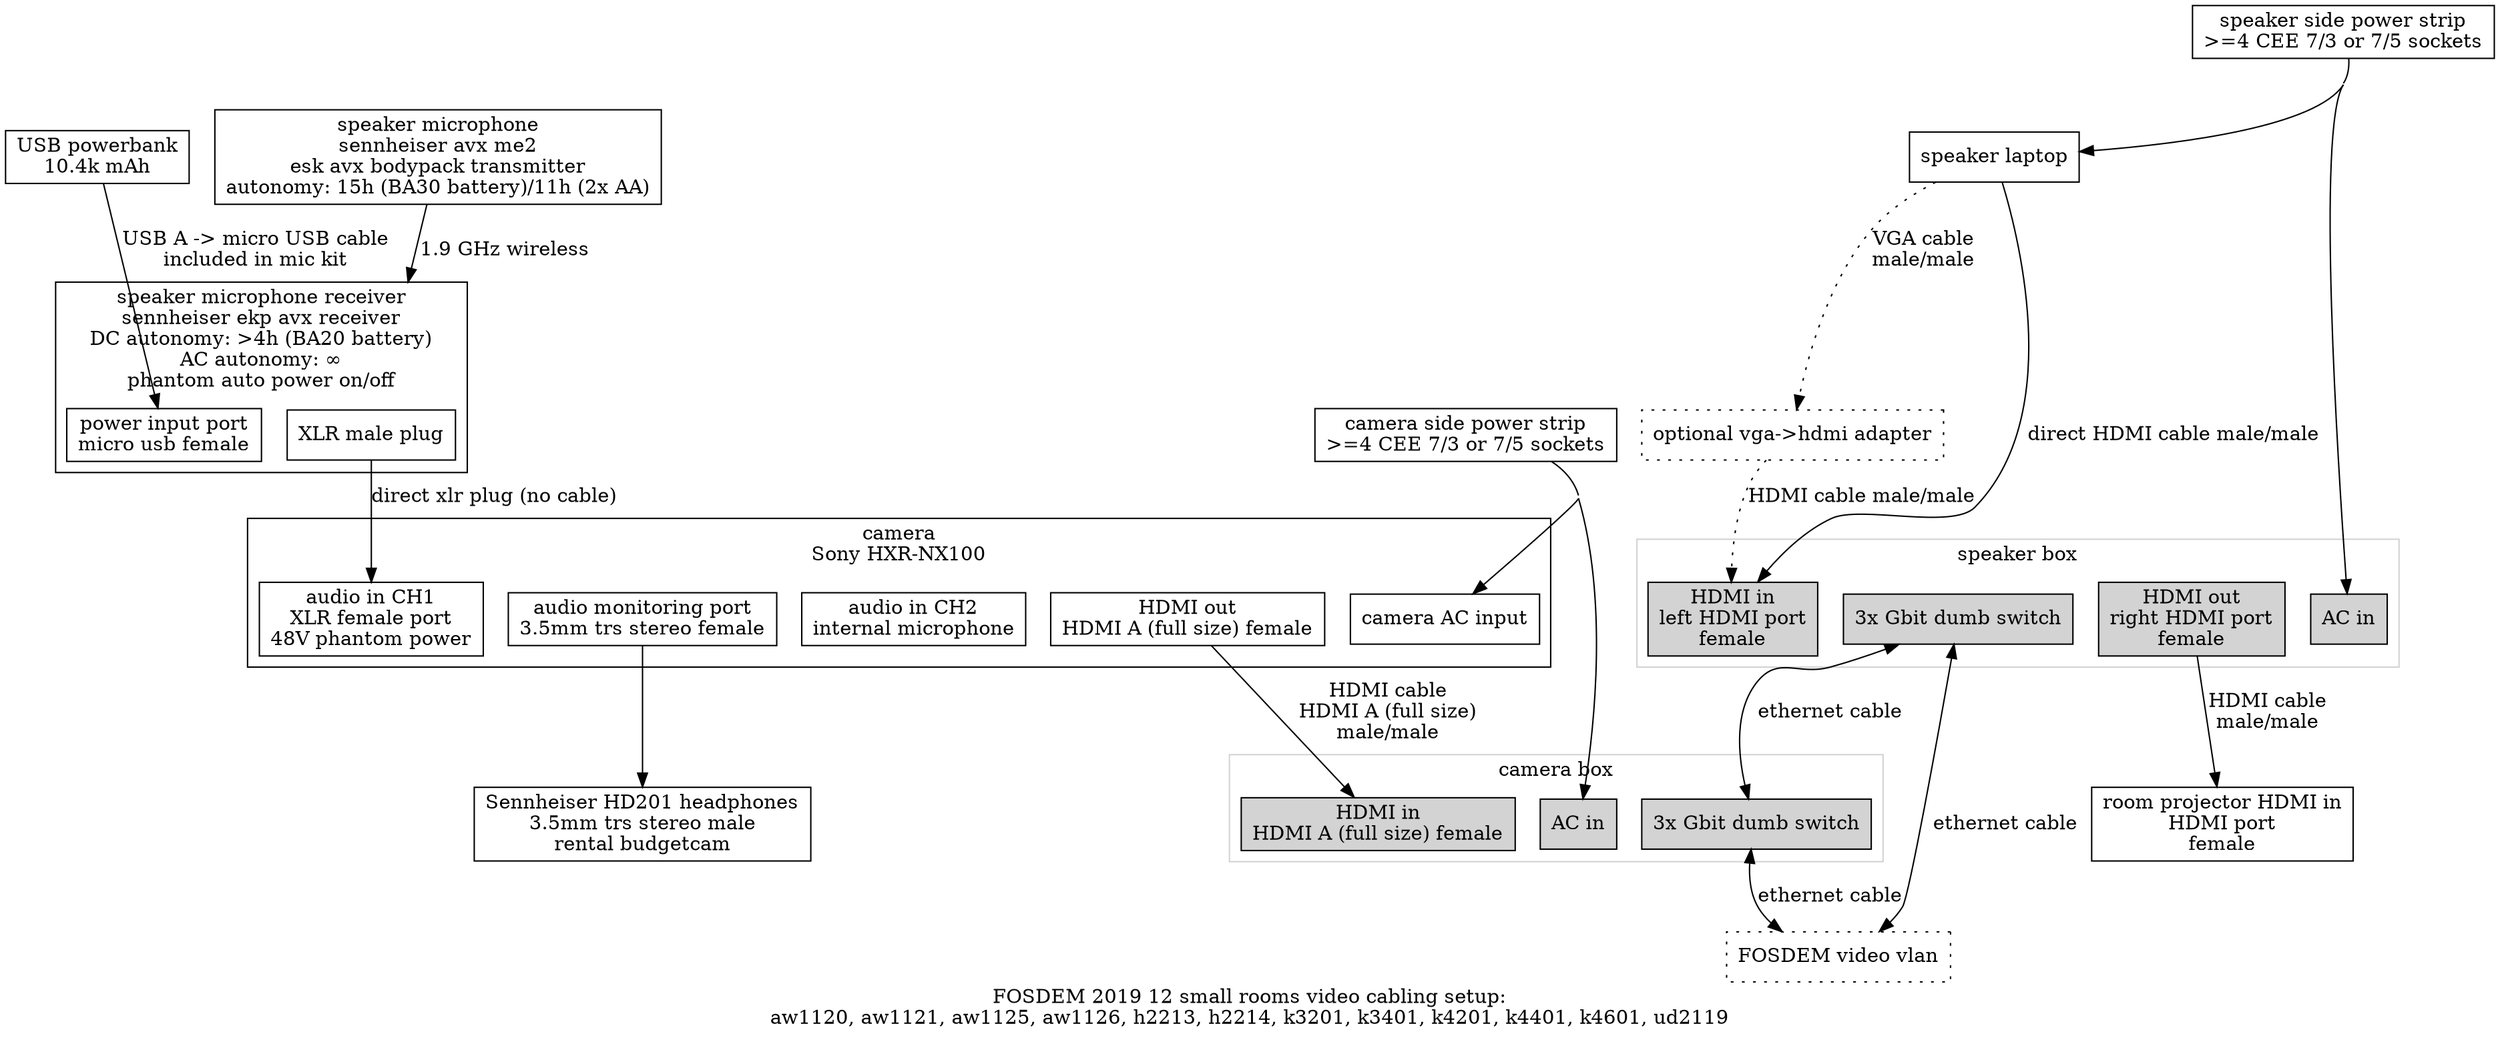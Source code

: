 digraph G {
	label = "FOSDEM 2019 12 small rooms video cabling setup:\naw1120, aw1121, aw1125, aw1126, h2213, h2214, k3201, k3401, k4201, k4401, k4601, ud2119";
	concentrate = true;
	compound = true;
	node [shape = box];
	usb_powerbank [label = "USB powerbank\n10.4k mAh"];
	speaker_microphone [label="speaker microphone\nsennheiser avx me2\nesk avx bodypack transmitter\nautonomy: 15h (BA30 battery)/11h (2x AA)", URL="https://en-us.sennheiser.com/global-downloads/file/6524/AVX_Manual_06_2015_EN.pdf"];
	subgraph cluster_speaker_microphone_receiver {
		label = "speaker microphone receiver\nsennheiser ekp avx receiver\nDC autonomy: >4h (BA20 battery)\nAC autonomy: ∞\nphantom auto power on/off"
			URL = "https://en-us.sennheiser.com/global-downloads/file/6524/AVX_Manual_06_2015_EN.pdf";
		speaker_microphone_receiver_usb_power_connector [label = "power input port\nmicro usb female"];
		speaker_microphone_receiver_xlr_connector [label = "XLR male plug"];
	}
	speaker_laptop [label = "speaker laptop"];
	speaker_laptop_optional_adapter [label = "optional vga->hdmi adapter", style="dotted"];
	subgraph cluster_camera {
		label="camera\nSony HXR-NX100"
		URL="https://pro.sony.com/bbsccms/assets/files/micro/nxcam/latest/Sony_HXR-NX100.pdf";
		camera_xlr_in [label = "audio in CH1\nXLR female port\n48V phantom power"];
		camera_hdmi_out [label = "HDMI out\nHDMI A (full size) female"];
		camera_internal_mic [label="audio in CH2\ninternal microphone"];
		camera_audio_monitor [label="audio monitoring port\n3.5mm trs stereo female"];
		camera_ac_in [label="camera AC input"];
	}

	subgraph fosdem_network {
#style = filled;
		color = lightgrey;
		node [style = filled];
		//parts
		subgraph cluster_cam_box {
			label = "camera box";
			URL = "https://github.com/FOSDEM/video";
				cam_box_hdmi_in [label="HDMI in\nHDMI A (full size) female"];
				cam_box_switch [label="3x Gbit dumb switch"];
				cam_box_ac_in [label="AC in"];
			}
			subgraph cluster_speaker_box {
				label = "speaker box";
				URL = "https://github.com/FOSDEM/video";
				speaker_box_hdmi_in [label="HDMI in\nleft HDMI port\nfemale"];
				speaker_box_hdmi_out [label="HDMI out\nright HDMI port\nfemale"];
				speaker_box_switch [label="3x Gbit dumb switch"];
				speaker_box_ac_in [label="AC in"];
			}
	}

	cam_power_strip [label="camera side power strip\n>=4 CEE 7/3 or 7/5 sockets"];
	speaker_power_strip [label="speaker side power strip\n>=4 CEE 7/3 or 7/5 sockets"];
	room_projector [label="room projector HDMI in\nHDMI port\nfemale"];
	headphones [label="Sennheiser HD201 headphones\n3.5mm trs stereo male\nrental budgetcam", URL="https://en-us.sennheiser.com/over-ear-headphones-hd-201"];
	video_vlan [label="FOSDEM video vlan", style="dotted"];

	speaker_microphone -> speaker_microphone_receiver_xlr_connector [label = "1.9 GHz wireless", lhead = cluster_speaker_microphone_receiver ];
	usb_powerbank -> speaker_microphone_receiver_usb_power_connector [label = "USB A -> micro USB cable\nincluded in mic kit"];
	speaker_microphone_receiver_xlr_connector -> camera_xlr_in [label = "direct xlr plug (no cable)"];
	speaker_laptop -> speaker_box_hdmi_in [label = "direct HDMI cable male/male"];
	speaker_laptop -> speaker_laptop_optional_adapter [label = "VGA cable\nmale/male", style = "dotted"];
	speaker_laptop_optional_adapter -> speaker_box_hdmi_in [label = "HDMI cable male/male", style = "dotted"];
	camera_hdmi_out -> cam_box_hdmi_in [label = "HDMI cable\nHDMI A (full size)\nmale/male"];
	speaker_box_hdmi_out -> room_projector [label = "HDMI cable\nmale/male"];
	camera_audio_monitor -> headphones;
	speaker_box_switch -> video_vlan [dir = "both", label = "ethernet cable"];
	cam_box_switch -> video_vlan [dir = "both", label = "ethernet cable"];
	speaker_box_switch -> cam_box_switch [dir = "both", label = "ethernet cable"];

	# AC power
	cam_power_strip -> camera_ac_in;
	cam_power_strip -> cam_box_ac_in;

	speaker_power_strip -> speaker_laptop;
	speaker_power_strip -> speaker_box_ac_in;
}
